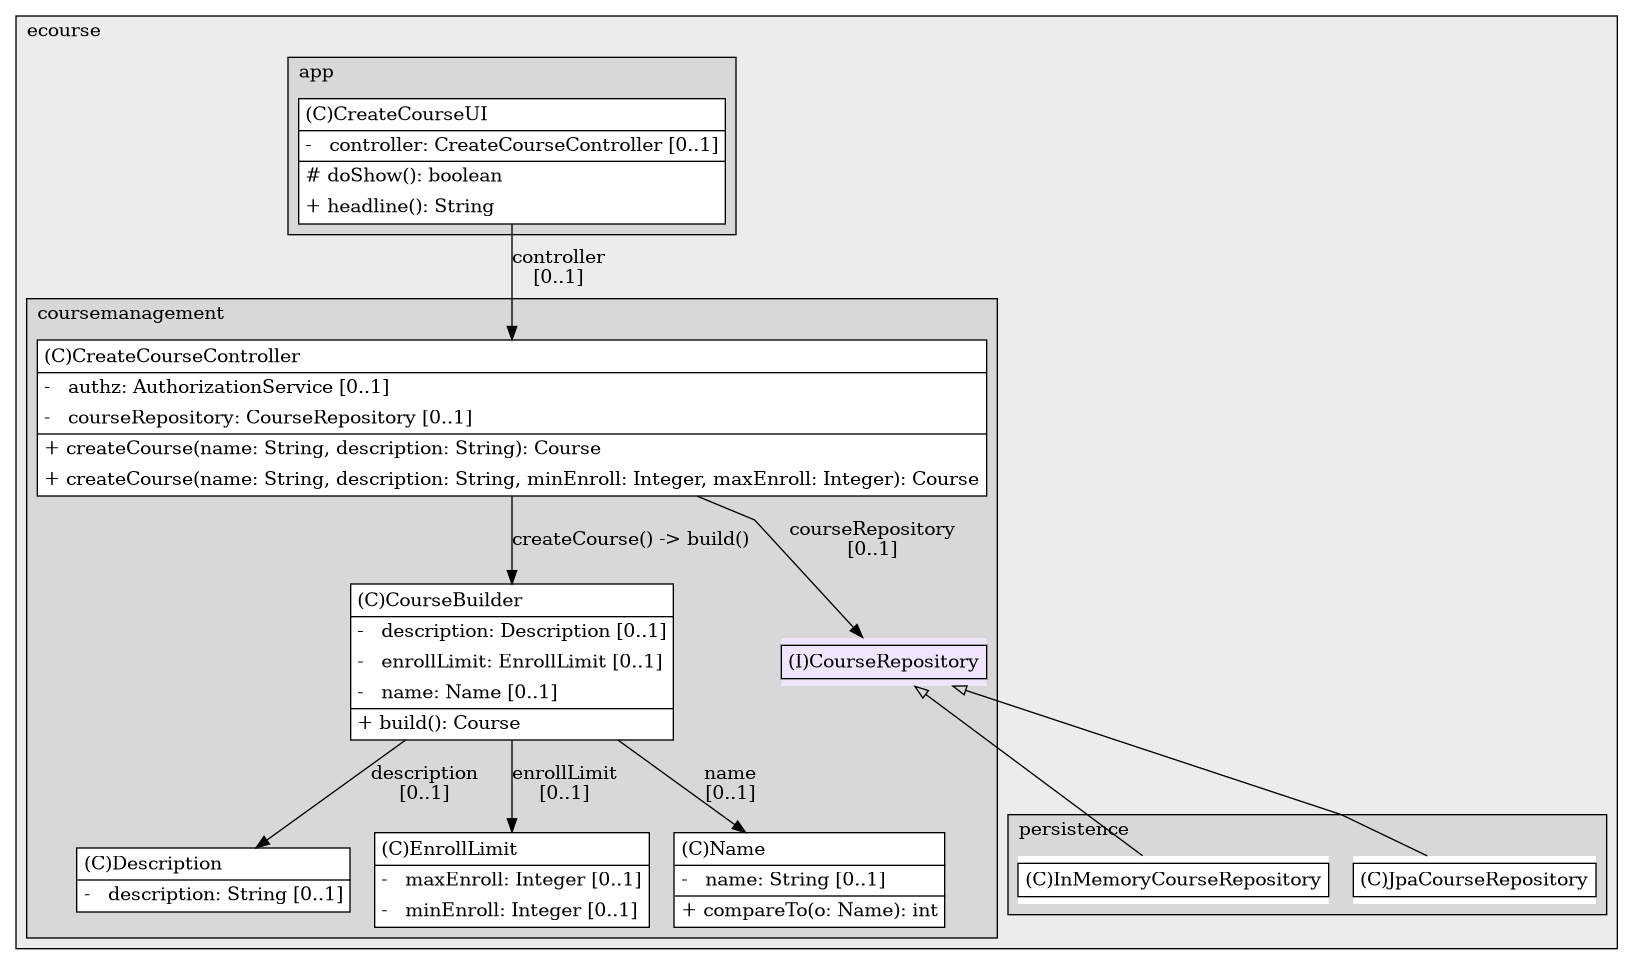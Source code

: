 @startuml

/' diagram meta data start
config=StructureConfiguration;
{
  "projectClassification": {
    "searchMode": "OpenProject", // OpenProject, AllProjects
    "includedProjects": "",
    "pathEndKeywords": "*.impl",
    "isClientPath": "",
    "isClientName": "",
    "isTestPath": "",
    "isTestName": "",
    "isMappingPath": "",
    "isMappingName": "",
    "isDataAccessPath": "",
    "isDataAccessName": "",
    "isDataStructurePath": "",
    "isDataStructureName": "",
    "isInterfaceStructuresPath": "",
    "isInterfaceStructuresName": "",
    "isEntryPointPath": "",
    "isEntryPointName": "",
    "treatFinalFieldsAsMandatory": false
  },
  "graphRestriction": {
    "classPackageExcludeFilter": "",
    "classPackageIncludeFilter": "",
    "classNameExcludeFilter": "",
    "classNameIncludeFilter": "",
    "methodNameExcludeFilter": "",
    "methodNameIncludeFilter": "",
    "removeByInheritance": "", // inheritance/annotation based filtering is done in a second step
    "removeByAnnotation": "",
    "removeByClassPackage": "", // cleanup the graph after inheritance/annotation based filtering is done
    "removeByClassName": "",
    "cutMappings": false,
    "cutEnum": false,
    "cutTests": true,
    "cutClient": true,
    "cutDataAccess": true,
    "cutInterfaceStructures": false,
    "cutDataStructures": true,
    "cutGetterAndSetter": true,
    "cutConstructors": true
  },
  "graphTraversal": {
    "forwardDepth": 999,
    "backwardDepth": 0,
    "classPackageExcludeFilter": "",
    "classPackageIncludeFilter": "",
    "classNameExcludeFilter": "",
    "classNameIncludeFilter": "",
    "methodNameExcludeFilter": "",
    "methodNameIncludeFilter": "",
    "hideMappings": false,
    "hideDataStructures": false,
    "hidePrivateMethods": false,
    "hideInterfaceCalls": false, // indirection: implementation -> interface (is hidden) -> implementation
    "onlyShowApplicationEntryPoints": false, // root node is included
    "useMethodCallsForStructureDiagram": "ForwardOnly" // ForwardOnly, BothDirections, No
  },
  "details": {
    "aggregation": "GroupByClass", // ByClass, GroupByClass, None
    "showClassGenericTypes": true,
    "showMethods": true,
    "showMethodParameterNames": true,
    "showMethodParameterTypes": true,
    "showMethodReturnType": true,
    "showPackageLevels": 2,
    "showDetailedClassStructure": true
  },
  "rootClass": "eapli.ecourse.app.backoffice.console.presentation.course.CreateCourseUI",
  "extensionCallbackMethod": "" // qualified.class.name#methodName - signature: public static String method(String)
}
diagram meta data end '/



digraph g {
    rankdir="TB"
    splines=polyline
    

'nodes 
subgraph cluster_1911013184 { 
   	label=ecourse
	labeljust=l
	fillcolor="#ececec"
	style=filled
   
   subgraph cluster_1386234867 { 
   	label=app
	labeljust=l
	fillcolor="#d8d8d8"
	style=filled
   
   CreateCourseUI375150821[
	label=<<TABLE BORDER="1" CELLBORDER="0" CELLPADDING="4" CELLSPACING="0">
<TR><TD ALIGN="LEFT" >(C)CreateCourseUI</TD></TR>
<HR/>
<TR><TD ALIGN="LEFT" >-   controller: CreateCourseController [0..1]</TD></TR>
<HR/>
<TR><TD ALIGN="LEFT" ># doShow(): boolean</TD></TR>
<TR><TD ALIGN="LEFT" >+ headline(): String</TD></TR>
</TABLE>>
	style=filled
	margin=0
	shape=plaintext
	fillcolor="#FFFFFF"
];
} 

subgraph cluster_489743759 { 
   	label=persistence
	labeljust=l
	fillcolor="#d8d8d8"
	style=filled
   
   InMemoryCourseRepository650943782[
	label=<<TABLE BORDER="1" CELLBORDER="0" CELLPADDING="4" CELLSPACING="0">
<TR><TD ALIGN="LEFT" >(C)InMemoryCourseRepository</TD></TR>
</TABLE>>
	style=filled
	margin=0
	shape=plaintext
	fillcolor="#FFFFFF"
];

JpaCourseRepository1852613913[
	label=<<TABLE BORDER="1" CELLBORDER="0" CELLPADDING="4" CELLSPACING="0">
<TR><TD ALIGN="LEFT" >(C)JpaCourseRepository</TD></TR>
</TABLE>>
	style=filled
	margin=0
	shape=plaintext
	fillcolor="#FFFFFF"
];
} 

subgraph cluster_861892108 { 
   	label=coursemanagement
	labeljust=l
	fillcolor="#d8d8d8"
	style=filled
   
   CourseBuilder1854509879[
	label=<<TABLE BORDER="1" CELLBORDER="0" CELLPADDING="4" CELLSPACING="0">
<TR><TD ALIGN="LEFT" >(C)CourseBuilder</TD></TR>
<HR/>
<TR><TD ALIGN="LEFT" >-   description: Description [0..1]</TD></TR>
<TR><TD ALIGN="LEFT" >-   enrollLimit: EnrollLimit [0..1]</TD></TR>
<TR><TD ALIGN="LEFT" >-   name: Name [0..1]</TD></TR>
<HR/>
<TR><TD ALIGN="LEFT" >+ build(): Course</TD></TR>
</TABLE>>
	style=filled
	margin=0
	shape=plaintext
	fillcolor="#FFFFFF"
];

CourseRepository816628141[
	label=<<TABLE BORDER="1" CELLBORDER="0" CELLPADDING="4" CELLSPACING="0">
<TR><TD ALIGN="LEFT" >(I)CourseRepository</TD></TR>
</TABLE>>
	style=filled
	margin=0
	shape=plaintext
	fillcolor="#F1E5FD"
];

CreateCourseController427251605[
	label=<<TABLE BORDER="1" CELLBORDER="0" CELLPADDING="4" CELLSPACING="0">
<TR><TD ALIGN="LEFT" >(C)CreateCourseController</TD></TR>
<HR/>
<TR><TD ALIGN="LEFT" >-   authz: AuthorizationService [0..1]</TD></TR>
<TR><TD ALIGN="LEFT" >-   courseRepository: CourseRepository [0..1]</TD></TR>
<HR/>
<TR><TD ALIGN="LEFT" >+ createCourse(name: String, description: String): Course</TD></TR>
<TR><TD ALIGN="LEFT" >+ createCourse(name: String, description: String, minEnroll: Integer, maxEnroll: Integer): Course</TD></TR>
</TABLE>>
	style=filled
	margin=0
	shape=plaintext
	fillcolor="#FFFFFF"
];

Description1854509879[
	label=<<TABLE BORDER="1" CELLBORDER="0" CELLPADDING="4" CELLSPACING="0">
<TR><TD ALIGN="LEFT" >(C)Description</TD></TR>
<HR/>
<TR><TD ALIGN="LEFT" >-   description: String [0..1]</TD></TR>
</TABLE>>
	style=filled
	margin=0
	shape=plaintext
	fillcolor="#FFFFFF"
];

EnrollLimit1854509879[
	label=<<TABLE BORDER="1" CELLBORDER="0" CELLPADDING="4" CELLSPACING="0">
<TR><TD ALIGN="LEFT" >(C)EnrollLimit</TD></TR>
<HR/>
<TR><TD ALIGN="LEFT" >-   maxEnroll: Integer [0..1]</TD></TR>
<TR><TD ALIGN="LEFT" >-   minEnroll: Integer [0..1]</TD></TR>
</TABLE>>
	style=filled
	margin=0
	shape=plaintext
	fillcolor="#FFFFFF"
];

Name1854509879[
	label=<<TABLE BORDER="1" CELLBORDER="0" CELLPADDING="4" CELLSPACING="0">
<TR><TD ALIGN="LEFT" >(C)Name</TD></TR>
<HR/>
<TR><TD ALIGN="LEFT" >-   name: String [0..1]</TD></TR>
<HR/>
<TR><TD ALIGN="LEFT" >+ compareTo(o: Name): int</TD></TR>
</TABLE>>
	style=filled
	margin=0
	shape=plaintext
	fillcolor="#FFFFFF"
];
} 
} 

'edges    
CourseBuilder1854509879 -> Description1854509879[label="description
[0..1]"];
CourseBuilder1854509879 -> EnrollLimit1854509879[label="enrollLimit
[0..1]"];
CourseBuilder1854509879 -> Name1854509879[label="name
[0..1]"];
CourseRepository816628141 -> InMemoryCourseRepository650943782[arrowhead=none, arrowtail=empty, dir=both];
CourseRepository816628141 -> JpaCourseRepository1852613913[arrowhead=none, arrowtail=empty, dir=both];
CreateCourseController427251605 -> CourseBuilder1854509879[label="createCourse() -> build()"];
CreateCourseController427251605 -> CourseRepository816628141[label="courseRepository
[0..1]"];
CreateCourseUI375150821 -> CreateCourseController427251605[label="controller
[0..1]"];
    
}
@enduml